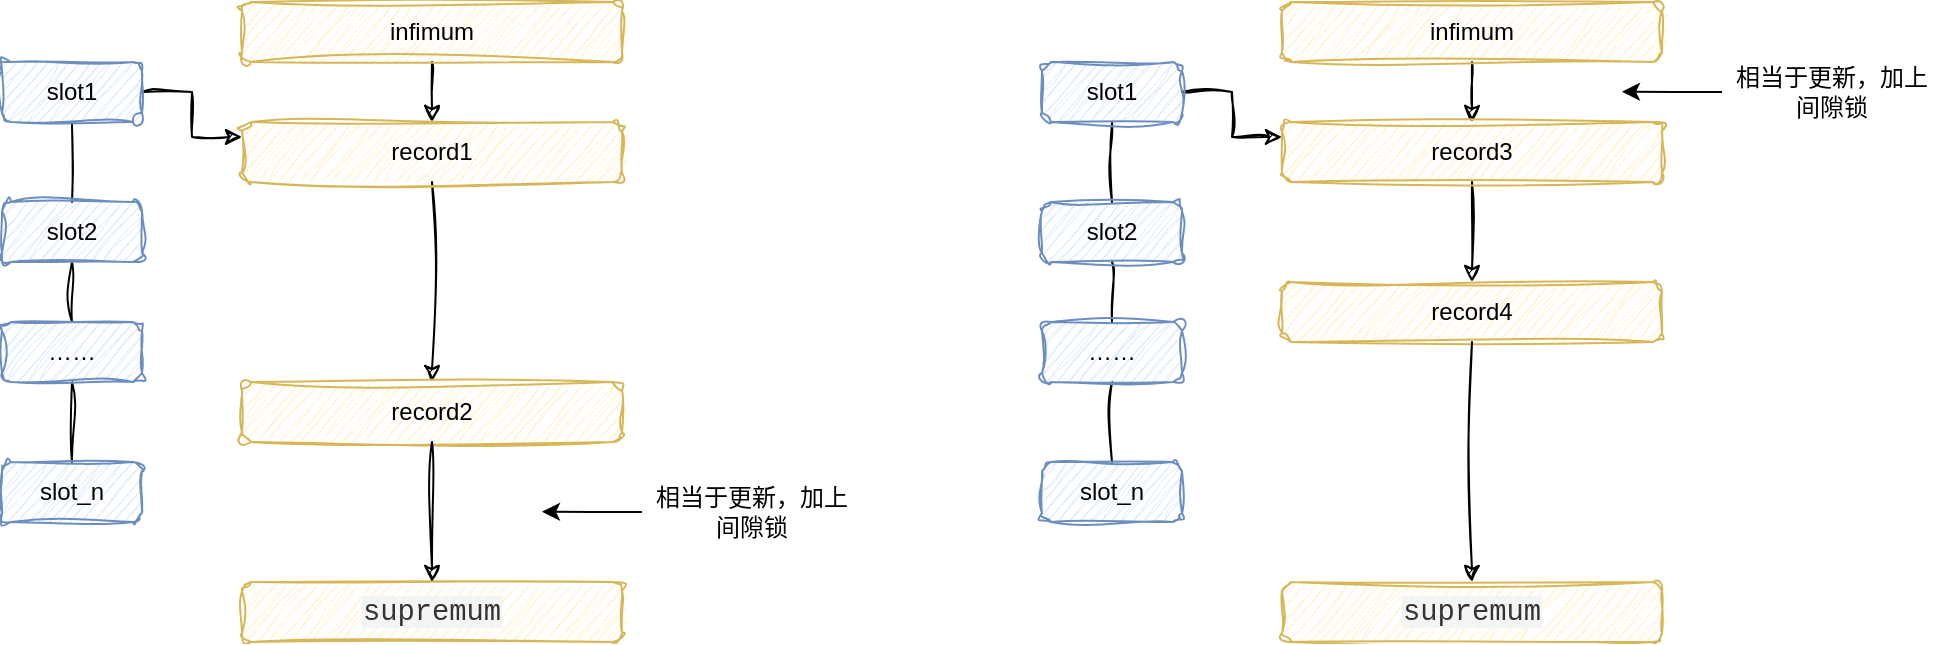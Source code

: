<mxfile version="28.0.6">
  <diagram name="第 1 页" id="vxUS4T0Q5203um9nmgTt">
    <mxGraphModel dx="837" dy="571" grid="1" gridSize="10" guides="1" tooltips="1" connect="1" arrows="1" fold="1" page="1" pageScale="1" pageWidth="827" pageHeight="1169" math="0" shadow="0">
      <root>
        <mxCell id="0" />
        <mxCell id="1" parent="0" />
        <mxCell id="20GwGgTZ1Degk5vElnno-5" style="edgeStyle=orthogonalEdgeStyle;rounded=0;orthogonalLoop=1;jettySize=auto;html=1;exitX=0.5;exitY=1;exitDx=0;exitDy=0;entryX=0.5;entryY=0;entryDx=0;entryDy=0;endArrow=none;endFill=0;sketch=1;curveFitting=1;jiggle=2;" edge="1" parent="1" source="20GwGgTZ1Degk5vElnno-1" target="20GwGgTZ1Degk5vElnno-2">
          <mxGeometry relative="1" as="geometry" />
        </mxCell>
        <mxCell id="20GwGgTZ1Degk5vElnno-17" style="edgeStyle=orthogonalEdgeStyle;rounded=0;orthogonalLoop=1;jettySize=auto;html=1;entryX=0;entryY=0.25;entryDx=0;entryDy=0;sketch=1;curveFitting=1;jiggle=2;" edge="1" parent="1" source="20GwGgTZ1Degk5vElnno-1" target="20GwGgTZ1Degk5vElnno-10">
          <mxGeometry relative="1" as="geometry" />
        </mxCell>
        <mxCell id="20GwGgTZ1Degk5vElnno-1" value="slot1" style="rounded=1;whiteSpace=wrap;html=1;sketch=1;curveFitting=1;jiggle=2;fillColor=#dae8fc;strokeColor=#6c8ebf;" vertex="1" parent="1">
          <mxGeometry x="120" y="140" width="70" height="30" as="geometry" />
        </mxCell>
        <mxCell id="20GwGgTZ1Degk5vElnno-6" style="edgeStyle=orthogonalEdgeStyle;rounded=0;orthogonalLoop=1;jettySize=auto;html=1;exitX=0.5;exitY=1;exitDx=0;exitDy=0;entryX=0.5;entryY=0;entryDx=0;entryDy=0;endArrow=none;endFill=0;sketch=1;curveFitting=1;jiggle=2;" edge="1" parent="1" source="20GwGgTZ1Degk5vElnno-2" target="20GwGgTZ1Degk5vElnno-3">
          <mxGeometry relative="1" as="geometry" />
        </mxCell>
        <mxCell id="20GwGgTZ1Degk5vElnno-2" value="slot2" style="rounded=1;whiteSpace=wrap;html=1;sketch=1;curveFitting=1;jiggle=2;fillColor=#dae8fc;strokeColor=#6c8ebf;" vertex="1" parent="1">
          <mxGeometry x="120" y="210" width="70" height="30" as="geometry" />
        </mxCell>
        <mxCell id="20GwGgTZ1Degk5vElnno-7" style="edgeStyle=orthogonalEdgeStyle;rounded=0;orthogonalLoop=1;jettySize=auto;html=1;exitX=0.5;exitY=1;exitDx=0;exitDy=0;entryX=0.5;entryY=0;entryDx=0;entryDy=0;endArrow=none;endFill=0;sketch=1;curveFitting=1;jiggle=2;" edge="1" parent="1" source="20GwGgTZ1Degk5vElnno-3" target="20GwGgTZ1Degk5vElnno-4">
          <mxGeometry relative="1" as="geometry" />
        </mxCell>
        <mxCell id="20GwGgTZ1Degk5vElnno-3" value="……" style="rounded=1;whiteSpace=wrap;html=1;sketch=1;curveFitting=1;jiggle=2;fillColor=#dae8fc;strokeColor=#6c8ebf;" vertex="1" parent="1">
          <mxGeometry x="120" y="270" width="70" height="30" as="geometry" />
        </mxCell>
        <mxCell id="20GwGgTZ1Degk5vElnno-4" value="slot_n" style="rounded=1;whiteSpace=wrap;html=1;sketch=1;curveFitting=1;jiggle=2;fillColor=#dae8fc;strokeColor=#6c8ebf;" vertex="1" parent="1">
          <mxGeometry x="120" y="340" width="70" height="30" as="geometry" />
        </mxCell>
        <mxCell id="20GwGgTZ1Degk5vElnno-13" style="edgeStyle=orthogonalEdgeStyle;rounded=0;orthogonalLoop=1;jettySize=auto;html=1;exitX=0.5;exitY=1;exitDx=0;exitDy=0;entryX=0.5;entryY=0;entryDx=0;entryDy=0;sketch=1;curveFitting=1;jiggle=2;" edge="1" parent="1" source="20GwGgTZ1Degk5vElnno-8" target="20GwGgTZ1Degk5vElnno-10">
          <mxGeometry relative="1" as="geometry" />
        </mxCell>
        <mxCell id="20GwGgTZ1Degk5vElnno-8" value="infimum" style="rounded=1;whiteSpace=wrap;html=1;sketch=1;curveFitting=1;jiggle=2;fillColor=#fff2cc;strokeColor=#d6b656;" vertex="1" parent="1">
          <mxGeometry x="240" y="110" width="190" height="30" as="geometry" />
        </mxCell>
        <mxCell id="20GwGgTZ1Degk5vElnno-9" value="&lt;span style=&quot;color: rgb(51, 51, 51); font-family: &amp;quot;Lucida Console&amp;quot;, Consolas, Courier, monospace; font-size: 14.4px; orphans: 4; text-align: left; white-space-collapse: preserve; background-color: rgb(243, 244, 244);&quot;&gt;supremum&lt;/span&gt;" style="rounded=1;whiteSpace=wrap;html=1;sketch=1;curveFitting=1;jiggle=2;fillColor=#fff2cc;strokeColor=#d6b656;" vertex="1" parent="1">
          <mxGeometry x="240" y="400" width="190" height="30" as="geometry" />
        </mxCell>
        <mxCell id="20GwGgTZ1Degk5vElnno-14" style="edgeStyle=orthogonalEdgeStyle;rounded=0;orthogonalLoop=1;jettySize=auto;html=1;exitX=0.5;exitY=1;exitDx=0;exitDy=0;entryX=0.5;entryY=0;entryDx=0;entryDy=0;sketch=1;curveFitting=1;jiggle=2;" edge="1" parent="1" source="20GwGgTZ1Degk5vElnno-10" target="20GwGgTZ1Degk5vElnno-11">
          <mxGeometry relative="1" as="geometry" />
        </mxCell>
        <mxCell id="20GwGgTZ1Degk5vElnno-10" value="record1" style="rounded=1;whiteSpace=wrap;html=1;sketch=1;curveFitting=1;jiggle=2;fillColor=#fff2cc;strokeColor=#d6b656;" vertex="1" parent="1">
          <mxGeometry x="240" y="170" width="190" height="30" as="geometry" />
        </mxCell>
        <mxCell id="20GwGgTZ1Degk5vElnno-11" value="record2" style="rounded=1;whiteSpace=wrap;html=1;sketch=1;curveFitting=1;jiggle=2;fillColor=#fff2cc;strokeColor=#d6b656;" vertex="1" parent="1">
          <mxGeometry x="240" y="300" width="190" height="30" as="geometry" />
        </mxCell>
        <mxCell id="20GwGgTZ1Degk5vElnno-16" style="edgeStyle=orthogonalEdgeStyle;rounded=0;orthogonalLoop=1;jettySize=auto;html=1;exitX=0.5;exitY=1;exitDx=0;exitDy=0;entryX=0.5;entryY=0;entryDx=0;entryDy=0;sketch=1;curveFitting=1;jiggle=2;" edge="1" parent="1" source="20GwGgTZ1Degk5vElnno-11" target="20GwGgTZ1Degk5vElnno-9">
          <mxGeometry relative="1" as="geometry">
            <mxPoint x="335" y="330.0" as="sourcePoint" />
          </mxGeometry>
        </mxCell>
        <mxCell id="20GwGgTZ1Degk5vElnno-20" style="edgeStyle=orthogonalEdgeStyle;rounded=0;orthogonalLoop=1;jettySize=auto;html=1;exitX=0.5;exitY=1;exitDx=0;exitDy=0;entryX=0.5;entryY=0;entryDx=0;entryDy=0;endArrow=none;endFill=0;sketch=1;curveFitting=1;jiggle=2;" edge="1" parent="1" source="20GwGgTZ1Degk5vElnno-22" target="20GwGgTZ1Degk5vElnno-24">
          <mxGeometry relative="1" as="geometry" />
        </mxCell>
        <mxCell id="20GwGgTZ1Degk5vElnno-21" style="edgeStyle=orthogonalEdgeStyle;rounded=0;orthogonalLoop=1;jettySize=auto;html=1;entryX=0;entryY=0.25;entryDx=0;entryDy=0;sketch=1;curveFitting=1;jiggle=2;" edge="1" parent="1" source="20GwGgTZ1Degk5vElnno-22" target="20GwGgTZ1Degk5vElnno-32">
          <mxGeometry relative="1" as="geometry" />
        </mxCell>
        <mxCell id="20GwGgTZ1Degk5vElnno-22" value="slot1" style="rounded=1;whiteSpace=wrap;html=1;sketch=1;curveFitting=1;jiggle=2;fillColor=#dae8fc;strokeColor=#6c8ebf;" vertex="1" parent="1">
          <mxGeometry x="640" y="140" width="70" height="30" as="geometry" />
        </mxCell>
        <mxCell id="20GwGgTZ1Degk5vElnno-23" style="edgeStyle=orthogonalEdgeStyle;rounded=0;orthogonalLoop=1;jettySize=auto;html=1;exitX=0.5;exitY=1;exitDx=0;exitDy=0;entryX=0.5;entryY=0;entryDx=0;entryDy=0;endArrow=none;endFill=0;sketch=1;curveFitting=1;jiggle=2;" edge="1" parent="1" source="20GwGgTZ1Degk5vElnno-24" target="20GwGgTZ1Degk5vElnno-26">
          <mxGeometry relative="1" as="geometry" />
        </mxCell>
        <mxCell id="20GwGgTZ1Degk5vElnno-24" value="slot2" style="rounded=1;whiteSpace=wrap;html=1;sketch=1;curveFitting=1;jiggle=2;fillColor=#dae8fc;strokeColor=#6c8ebf;" vertex="1" parent="1">
          <mxGeometry x="640" y="210" width="70" height="30" as="geometry" />
        </mxCell>
        <mxCell id="20GwGgTZ1Degk5vElnno-25" style="edgeStyle=orthogonalEdgeStyle;rounded=0;orthogonalLoop=1;jettySize=auto;html=1;exitX=0.5;exitY=1;exitDx=0;exitDy=0;entryX=0.5;entryY=0;entryDx=0;entryDy=0;endArrow=none;endFill=0;sketch=1;curveFitting=1;jiggle=2;" edge="1" parent="1" source="20GwGgTZ1Degk5vElnno-26" target="20GwGgTZ1Degk5vElnno-27">
          <mxGeometry relative="1" as="geometry" />
        </mxCell>
        <mxCell id="20GwGgTZ1Degk5vElnno-26" value="……" style="rounded=1;whiteSpace=wrap;html=1;sketch=1;curveFitting=1;jiggle=2;fillColor=#dae8fc;strokeColor=#6c8ebf;" vertex="1" parent="1">
          <mxGeometry x="640" y="270" width="70" height="30" as="geometry" />
        </mxCell>
        <mxCell id="20GwGgTZ1Degk5vElnno-27" value="slot_n" style="rounded=1;whiteSpace=wrap;html=1;sketch=1;curveFitting=1;jiggle=2;fillColor=#dae8fc;strokeColor=#6c8ebf;" vertex="1" parent="1">
          <mxGeometry x="640" y="340" width="70" height="30" as="geometry" />
        </mxCell>
        <mxCell id="20GwGgTZ1Degk5vElnno-28" style="edgeStyle=orthogonalEdgeStyle;rounded=0;orthogonalLoop=1;jettySize=auto;html=1;exitX=0.5;exitY=1;exitDx=0;exitDy=0;entryX=0.5;entryY=0;entryDx=0;entryDy=0;sketch=1;curveFitting=1;jiggle=2;" edge="1" parent="1" source="20GwGgTZ1Degk5vElnno-29" target="20GwGgTZ1Degk5vElnno-32">
          <mxGeometry relative="1" as="geometry" />
        </mxCell>
        <mxCell id="20GwGgTZ1Degk5vElnno-29" value="infimum" style="rounded=1;whiteSpace=wrap;html=1;sketch=1;curveFitting=1;jiggle=2;fillColor=#fff2cc;strokeColor=#d6b656;" vertex="1" parent="1">
          <mxGeometry x="760" y="110" width="190" height="30" as="geometry" />
        </mxCell>
        <mxCell id="20GwGgTZ1Degk5vElnno-30" value="&lt;span style=&quot;color: rgb(51, 51, 51); font-family: &amp;quot;Lucida Console&amp;quot;, Consolas, Courier, monospace; font-size: 14.4px; orphans: 4; text-align: left; white-space-collapse: preserve; background-color: rgb(243, 244, 244);&quot;&gt;supremum&lt;/span&gt;" style="rounded=1;whiteSpace=wrap;html=1;sketch=1;curveFitting=1;jiggle=2;fillColor=#fff2cc;strokeColor=#d6b656;" vertex="1" parent="1">
          <mxGeometry x="760" y="400" width="190" height="30" as="geometry" />
        </mxCell>
        <mxCell id="20GwGgTZ1Degk5vElnno-31" style="edgeStyle=orthogonalEdgeStyle;rounded=0;orthogonalLoop=1;jettySize=auto;html=1;exitX=0.5;exitY=1;exitDx=0;exitDy=0;entryX=0.5;entryY=0;entryDx=0;entryDy=0;sketch=1;curveFitting=1;jiggle=2;" edge="1" parent="1" source="20GwGgTZ1Degk5vElnno-32" target="20GwGgTZ1Degk5vElnno-34">
          <mxGeometry relative="1" as="geometry" />
        </mxCell>
        <mxCell id="20GwGgTZ1Degk5vElnno-32" value="record3" style="rounded=1;whiteSpace=wrap;html=1;sketch=1;curveFitting=1;jiggle=2;fillColor=#fff2cc;strokeColor=#d6b656;" vertex="1" parent="1">
          <mxGeometry x="760" y="170" width="190" height="30" as="geometry" />
        </mxCell>
        <mxCell id="20GwGgTZ1Degk5vElnno-34" value="record4" style="rounded=1;whiteSpace=wrap;html=1;sketch=1;curveFitting=1;jiggle=2;fillColor=#fff2cc;strokeColor=#d6b656;" vertex="1" parent="1">
          <mxGeometry x="760" y="250" width="190" height="30" as="geometry" />
        </mxCell>
        <mxCell id="20GwGgTZ1Degk5vElnno-35" style="edgeStyle=orthogonalEdgeStyle;rounded=0;orthogonalLoop=1;jettySize=auto;html=1;exitX=0.5;exitY=1;exitDx=0;exitDy=0;entryX=0.5;entryY=0;entryDx=0;entryDy=0;sketch=1;curveFitting=1;jiggle=2;" edge="1" parent="1" source="20GwGgTZ1Degk5vElnno-34" target="20GwGgTZ1Degk5vElnno-30">
          <mxGeometry relative="1" as="geometry">
            <mxPoint x="855" y="330.0" as="sourcePoint" />
          </mxGeometry>
        </mxCell>
        <mxCell id="20GwGgTZ1Degk5vElnno-40" style="edgeStyle=orthogonalEdgeStyle;rounded=0;orthogonalLoop=1;jettySize=auto;html=1;exitX=0;exitY=0.5;exitDx=0;exitDy=0;" edge="1" parent="1" source="20GwGgTZ1Degk5vElnno-39">
          <mxGeometry relative="1" as="geometry">
            <mxPoint x="390" y="364.862" as="targetPoint" />
          </mxGeometry>
        </mxCell>
        <mxCell id="20GwGgTZ1Degk5vElnno-39" value="相当于更新，加上 间隙锁" style="text;html=1;align=center;verticalAlign=middle;whiteSpace=wrap;rounded=0;" vertex="1" parent="1">
          <mxGeometry x="440" y="350" width="110" height="30" as="geometry" />
        </mxCell>
        <mxCell id="20GwGgTZ1Degk5vElnno-41" style="edgeStyle=orthogonalEdgeStyle;rounded=0;orthogonalLoop=1;jettySize=auto;html=1;exitX=0;exitY=0.5;exitDx=0;exitDy=0;" edge="1" parent="1" source="20GwGgTZ1Degk5vElnno-42">
          <mxGeometry relative="1" as="geometry">
            <mxPoint x="930" y="154.862" as="targetPoint" />
          </mxGeometry>
        </mxCell>
        <mxCell id="20GwGgTZ1Degk5vElnno-42" value="相当于更新，加上 间隙锁" style="text;html=1;align=center;verticalAlign=middle;whiteSpace=wrap;rounded=0;" vertex="1" parent="1">
          <mxGeometry x="980" y="140" width="110" height="30" as="geometry" />
        </mxCell>
      </root>
    </mxGraphModel>
  </diagram>
</mxfile>
